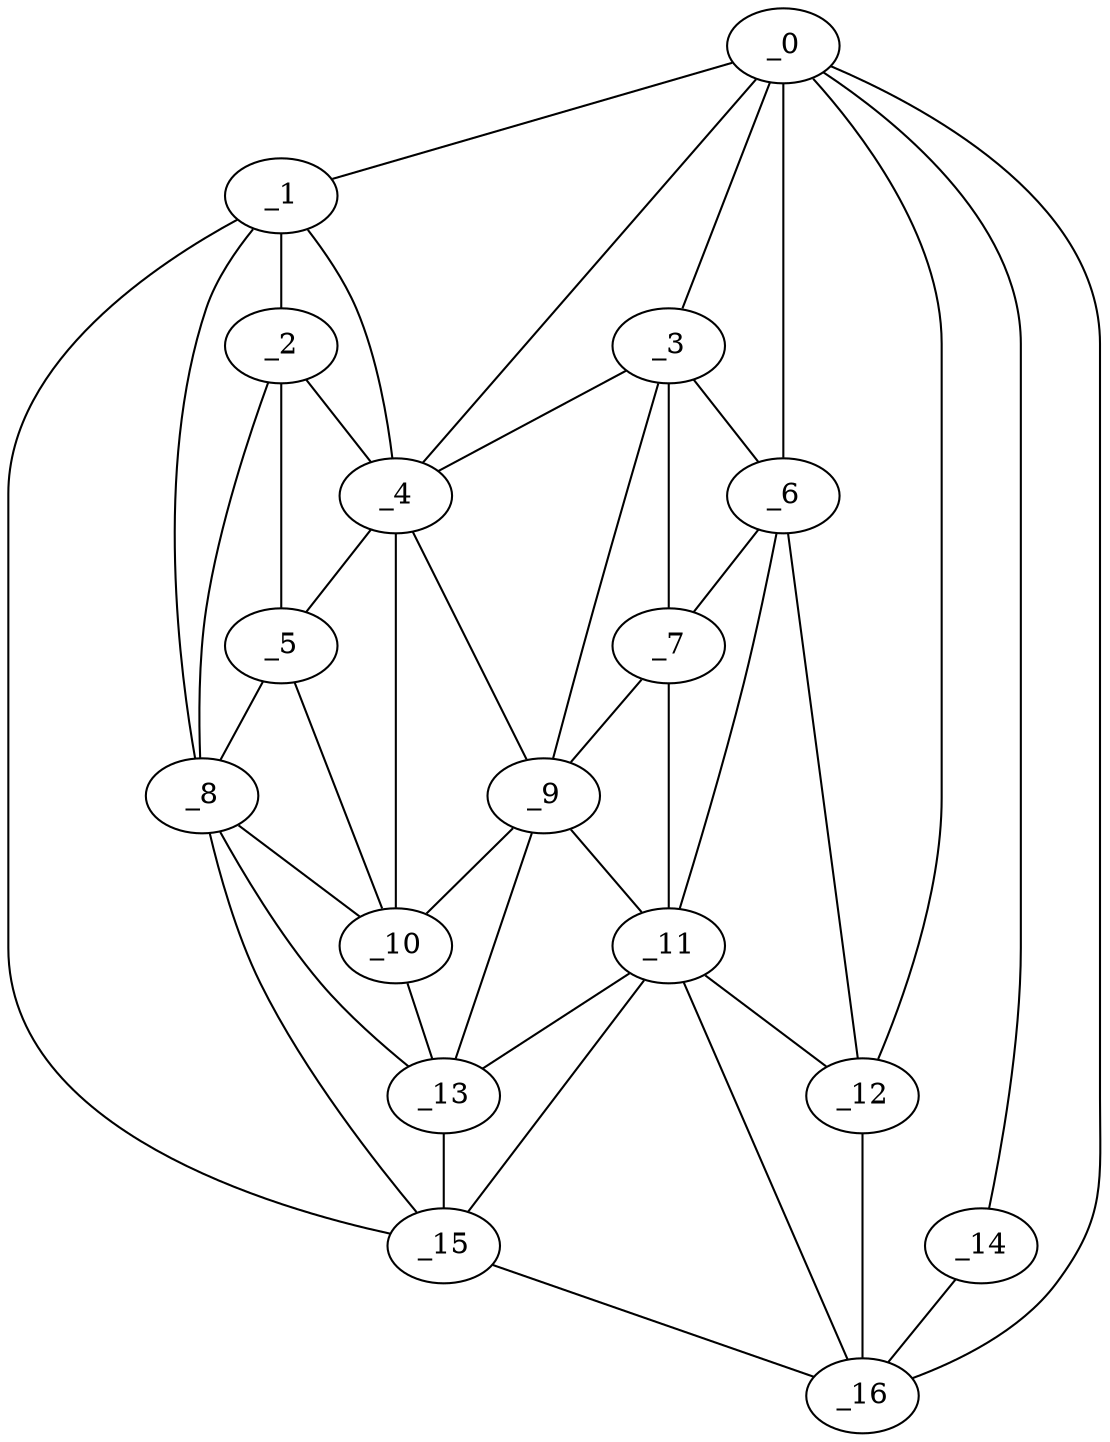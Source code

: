 graph "obj88__110.gxl" {
	_0	 [x=47,
		y=6];
	_1	 [x=63,
		y=120];
	_0 -- _1	 [valence=1];
	_3	 [x=66,
		y=81];
	_0 -- _3	 [valence=2];
	_4	 [x=66,
		y=88];
	_0 -- _4	 [valence=2];
	_6	 [x=71,
		y=72];
	_0 -- _6	 [valence=1];
	_12	 [x=78,
		y=66];
	_0 -- _12	 [valence=2];
	_14	 [x=83,
		y=6];
	_0 -- _14	 [valence=1];
	_16	 [x=86,
		y=52];
	_0 -- _16	 [valence=2];
	_2	 [x=65,
		y=110];
	_1 -- _2	 [valence=2];
	_1 -- _4	 [valence=2];
	_8	 [x=71,
		y=109];
	_1 -- _8	 [valence=1];
	_15	 [x=84,
		y=118];
	_1 -- _15	 [valence=1];
	_2 -- _4	 [valence=1];
	_5	 [x=66,
		y=101];
	_2 -- _5	 [valence=2];
	_2 -- _8	 [valence=1];
	_3 -- _4	 [valence=2];
	_3 -- _6	 [valence=2];
	_7	 [x=71,
		y=77];
	_3 -- _7	 [valence=2];
	_9	 [x=74,
		y=85];
	_3 -- _9	 [valence=1];
	_4 -- _5	 [valence=2];
	_4 -- _9	 [valence=2];
	_10	 [x=75,
		y=99];
	_4 -- _10	 [valence=2];
	_5 -- _8	 [valence=2];
	_5 -- _10	 [valence=2];
	_6 -- _7	 [valence=2];
	_11	 [x=77,
		y=75];
	_6 -- _11	 [valence=2];
	_6 -- _12	 [valence=2];
	_7 -- _9	 [valence=2];
	_7 -- _11	 [valence=2];
	_8 -- _10	 [valence=1];
	_13	 [x=79,
		y=107];
	_8 -- _13	 [valence=1];
	_8 -- _15	 [valence=2];
	_9 -- _10	 [valence=2];
	_9 -- _11	 [valence=1];
	_9 -- _13	 [valence=2];
	_10 -- _13	 [valence=2];
	_11 -- _12	 [valence=2];
	_11 -- _13	 [valence=2];
	_11 -- _15	 [valence=2];
	_11 -- _16	 [valence=2];
	_12 -- _16	 [valence=2];
	_13 -- _15	 [valence=2];
	_14 -- _16	 [valence=1];
	_15 -- _16	 [valence=1];
}
